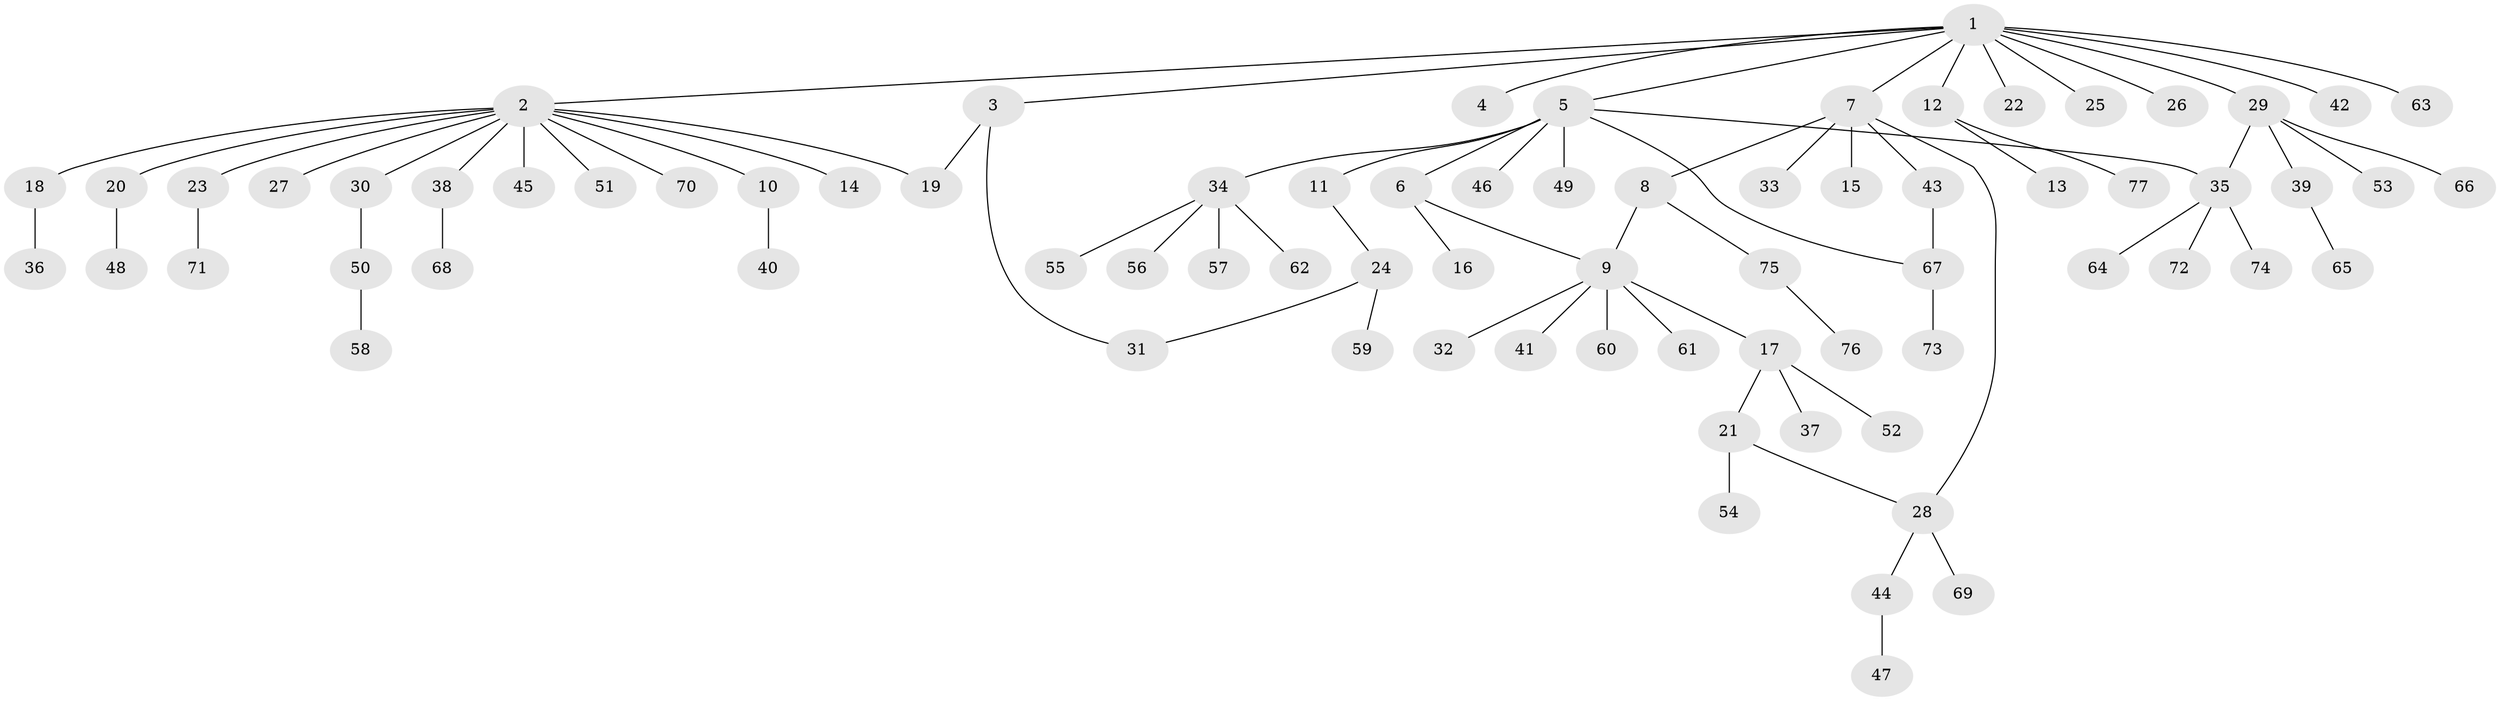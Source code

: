 // coarse degree distribution, {3: 0.1282051282051282, 4: 0.02564102564102564, 2: 0.20512820512820512, 6: 0.02564102564102564, 1: 0.5384615384615384, 5: 0.02564102564102564, 10: 0.02564102564102564, 11: 0.02564102564102564}
// Generated by graph-tools (version 1.1) at 2025/36/03/04/25 23:36:40]
// undirected, 77 vertices, 82 edges
graph export_dot {
  node [color=gray90,style=filled];
  1;
  2;
  3;
  4;
  5;
  6;
  7;
  8;
  9;
  10;
  11;
  12;
  13;
  14;
  15;
  16;
  17;
  18;
  19;
  20;
  21;
  22;
  23;
  24;
  25;
  26;
  27;
  28;
  29;
  30;
  31;
  32;
  33;
  34;
  35;
  36;
  37;
  38;
  39;
  40;
  41;
  42;
  43;
  44;
  45;
  46;
  47;
  48;
  49;
  50;
  51;
  52;
  53;
  54;
  55;
  56;
  57;
  58;
  59;
  60;
  61;
  62;
  63;
  64;
  65;
  66;
  67;
  68;
  69;
  70;
  71;
  72;
  73;
  74;
  75;
  76;
  77;
  1 -- 2;
  1 -- 3;
  1 -- 4;
  1 -- 5;
  1 -- 7;
  1 -- 12;
  1 -- 22;
  1 -- 25;
  1 -- 26;
  1 -- 29;
  1 -- 42;
  1 -- 63;
  2 -- 10;
  2 -- 14;
  2 -- 18;
  2 -- 19;
  2 -- 20;
  2 -- 23;
  2 -- 27;
  2 -- 30;
  2 -- 38;
  2 -- 45;
  2 -- 51;
  2 -- 70;
  3 -- 19;
  3 -- 31;
  5 -- 6;
  5 -- 11;
  5 -- 34;
  5 -- 35;
  5 -- 46;
  5 -- 49;
  5 -- 67;
  6 -- 9;
  6 -- 16;
  7 -- 8;
  7 -- 15;
  7 -- 28;
  7 -- 33;
  7 -- 43;
  8 -- 9;
  8 -- 75;
  9 -- 17;
  9 -- 32;
  9 -- 41;
  9 -- 60;
  9 -- 61;
  10 -- 40;
  11 -- 24;
  12 -- 13;
  12 -- 77;
  17 -- 21;
  17 -- 37;
  17 -- 52;
  18 -- 36;
  20 -- 48;
  21 -- 28;
  21 -- 54;
  23 -- 71;
  24 -- 31;
  24 -- 59;
  28 -- 44;
  28 -- 69;
  29 -- 35;
  29 -- 39;
  29 -- 53;
  29 -- 66;
  30 -- 50;
  34 -- 55;
  34 -- 56;
  34 -- 57;
  34 -- 62;
  35 -- 64;
  35 -- 72;
  35 -- 74;
  38 -- 68;
  39 -- 65;
  43 -- 67;
  44 -- 47;
  50 -- 58;
  67 -- 73;
  75 -- 76;
}
